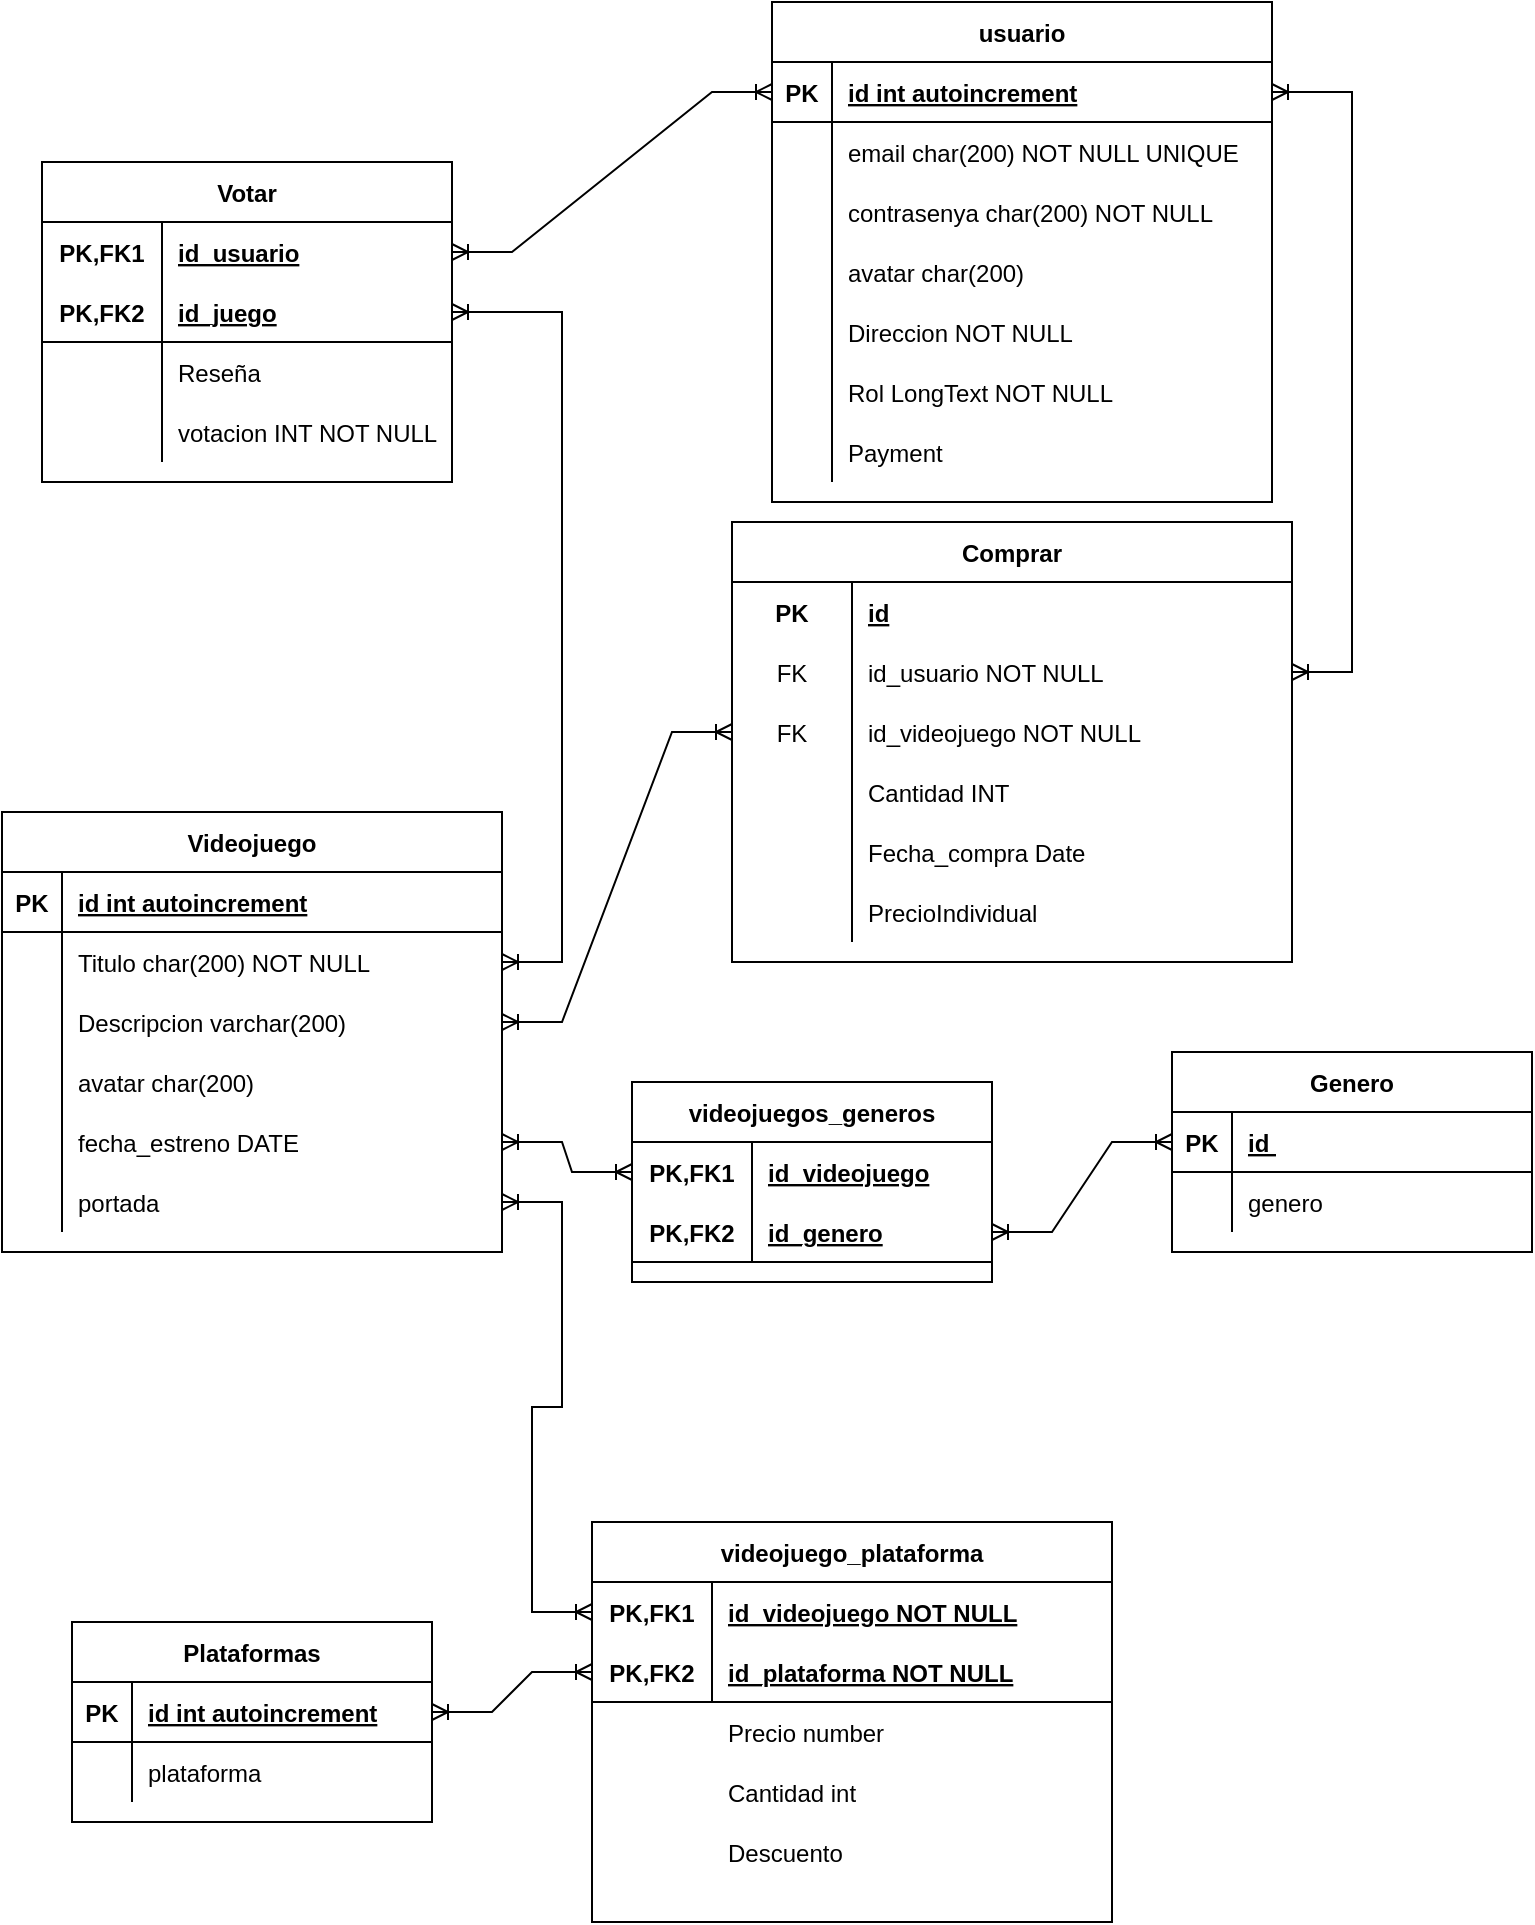 <mxfile version="20.3.0" type="device" pages="2"><diagram id="R2lEEEUBdFMjLlhIrx00" name="Page-1"><mxGraphModel dx="1422" dy="872" grid="1" gridSize="10" guides="1" tooltips="1" connect="1" arrows="1" fold="1" page="1" pageScale="1" pageWidth="850" pageHeight="1100" math="0" shadow="0" extFonts="Permanent Marker^https://fonts.googleapis.com/css?family=Permanent+Marker"><root><mxCell id="0"/><mxCell id="1" parent="0"/><mxCell id="C-vyLk0tnHw3VtMMgP7b-23" value="usuario" style="shape=table;startSize=30;container=1;collapsible=1;childLayout=tableLayout;fixedRows=1;rowLines=0;fontStyle=1;align=center;resizeLast=1;" parent="1" vertex="1"><mxGeometry x="440" y="20" width="250" height="250" as="geometry"/></mxCell><mxCell id="C-vyLk0tnHw3VtMMgP7b-24" value="" style="shape=partialRectangle;collapsible=0;dropTarget=0;pointerEvents=0;fillColor=none;points=[[0,0.5],[1,0.5]];portConstraint=eastwest;top=0;left=0;right=0;bottom=1;" parent="C-vyLk0tnHw3VtMMgP7b-23" vertex="1"><mxGeometry y="30" width="250" height="30" as="geometry"/></mxCell><mxCell id="C-vyLk0tnHw3VtMMgP7b-25" value="PK" style="shape=partialRectangle;overflow=hidden;connectable=0;fillColor=none;top=0;left=0;bottom=0;right=0;fontStyle=1;" parent="C-vyLk0tnHw3VtMMgP7b-24" vertex="1"><mxGeometry width="30" height="30" as="geometry"><mxRectangle width="30" height="30" as="alternateBounds"/></mxGeometry></mxCell><mxCell id="C-vyLk0tnHw3VtMMgP7b-26" value="id int autoincrement" style="shape=partialRectangle;overflow=hidden;connectable=0;fillColor=none;top=0;left=0;bottom=0;right=0;align=left;spacingLeft=6;fontStyle=5;" parent="C-vyLk0tnHw3VtMMgP7b-24" vertex="1"><mxGeometry x="30" width="220" height="30" as="geometry"><mxRectangle width="220" height="30" as="alternateBounds"/></mxGeometry></mxCell><mxCell id="C-vyLk0tnHw3VtMMgP7b-27" value="" style="shape=partialRectangle;collapsible=0;dropTarget=0;pointerEvents=0;fillColor=none;points=[[0,0.5],[1,0.5]];portConstraint=eastwest;top=0;left=0;right=0;bottom=0;" parent="C-vyLk0tnHw3VtMMgP7b-23" vertex="1"><mxGeometry y="60" width="250" height="30" as="geometry"/></mxCell><mxCell id="C-vyLk0tnHw3VtMMgP7b-28" value="" style="shape=partialRectangle;overflow=hidden;connectable=0;fillColor=none;top=0;left=0;bottom=0;right=0;" parent="C-vyLk0tnHw3VtMMgP7b-27" vertex="1"><mxGeometry width="30" height="30" as="geometry"><mxRectangle width="30" height="30" as="alternateBounds"/></mxGeometry></mxCell><mxCell id="C-vyLk0tnHw3VtMMgP7b-29" value="email char(200) NOT NULL UNIQUE" style="shape=partialRectangle;overflow=hidden;connectable=0;fillColor=none;top=0;left=0;bottom=0;right=0;align=left;spacingLeft=6;" parent="C-vyLk0tnHw3VtMMgP7b-27" vertex="1"><mxGeometry x="30" width="220" height="30" as="geometry"><mxRectangle width="220" height="30" as="alternateBounds"/></mxGeometry></mxCell><mxCell id="tqLlN_Lj5cm0P3OpVBZu-2" value="" style="shape=partialRectangle;collapsible=0;dropTarget=0;pointerEvents=0;fillColor=none;points=[[0,0.5],[1,0.5]];portConstraint=eastwest;top=0;left=0;right=0;bottom=0;" parent="C-vyLk0tnHw3VtMMgP7b-23" vertex="1"><mxGeometry y="90" width="250" height="30" as="geometry"/></mxCell><mxCell id="tqLlN_Lj5cm0P3OpVBZu-3" value="" style="shape=partialRectangle;overflow=hidden;connectable=0;fillColor=none;top=0;left=0;bottom=0;right=0;" parent="tqLlN_Lj5cm0P3OpVBZu-2" vertex="1"><mxGeometry width="30" height="30" as="geometry"><mxRectangle width="30" height="30" as="alternateBounds"/></mxGeometry></mxCell><mxCell id="tqLlN_Lj5cm0P3OpVBZu-4" value="contrasenya char(200) NOT NULL" style="shape=partialRectangle;overflow=hidden;connectable=0;fillColor=none;top=0;left=0;bottom=0;right=0;align=left;spacingLeft=6;" parent="tqLlN_Lj5cm0P3OpVBZu-2" vertex="1"><mxGeometry x="30" width="220" height="30" as="geometry"><mxRectangle width="220" height="30" as="alternateBounds"/></mxGeometry></mxCell><mxCell id="tqLlN_Lj5cm0P3OpVBZu-5" value="" style="shape=partialRectangle;collapsible=0;dropTarget=0;pointerEvents=0;fillColor=none;points=[[0,0.5],[1,0.5]];portConstraint=eastwest;top=0;left=0;right=0;bottom=0;" parent="C-vyLk0tnHw3VtMMgP7b-23" vertex="1"><mxGeometry y="120" width="250" height="30" as="geometry"/></mxCell><mxCell id="tqLlN_Lj5cm0P3OpVBZu-6" value="" style="shape=partialRectangle;overflow=hidden;connectable=0;fillColor=none;top=0;left=0;bottom=0;right=0;" parent="tqLlN_Lj5cm0P3OpVBZu-5" vertex="1"><mxGeometry width="30" height="30" as="geometry"><mxRectangle width="30" height="30" as="alternateBounds"/></mxGeometry></mxCell><mxCell id="tqLlN_Lj5cm0P3OpVBZu-7" value="avatar char(200) " style="shape=partialRectangle;overflow=hidden;connectable=0;fillColor=none;top=0;left=0;bottom=0;right=0;align=left;spacingLeft=6;" parent="tqLlN_Lj5cm0P3OpVBZu-5" vertex="1"><mxGeometry x="30" width="220" height="30" as="geometry"><mxRectangle width="220" height="30" as="alternateBounds"/></mxGeometry></mxCell><mxCell id="tqLlN_Lj5cm0P3OpVBZu-9" value="" style="shape=partialRectangle;collapsible=0;dropTarget=0;pointerEvents=0;fillColor=none;points=[[0,0.5],[1,0.5]];portConstraint=eastwest;top=0;left=0;right=0;bottom=0;" parent="C-vyLk0tnHw3VtMMgP7b-23" vertex="1"><mxGeometry y="150" width="250" height="30" as="geometry"/></mxCell><mxCell id="tqLlN_Lj5cm0P3OpVBZu-10" value="" style="shape=partialRectangle;overflow=hidden;connectable=0;fillColor=none;top=0;left=0;bottom=0;right=0;" parent="tqLlN_Lj5cm0P3OpVBZu-9" vertex="1"><mxGeometry width="30" height="30" as="geometry"><mxRectangle width="30" height="30" as="alternateBounds"/></mxGeometry></mxCell><mxCell id="tqLlN_Lj5cm0P3OpVBZu-11" value="Direccion NOT NULL" style="shape=partialRectangle;overflow=hidden;connectable=0;fillColor=none;top=0;left=0;bottom=0;right=0;align=left;spacingLeft=6;" parent="tqLlN_Lj5cm0P3OpVBZu-9" vertex="1"><mxGeometry x="30" width="220" height="30" as="geometry"><mxRectangle width="220" height="30" as="alternateBounds"/></mxGeometry></mxCell><mxCell id="tqLlN_Lj5cm0P3OpVBZu-13" value="" style="shape=partialRectangle;collapsible=0;dropTarget=0;pointerEvents=0;fillColor=none;points=[[0,0.5],[1,0.5]];portConstraint=eastwest;top=0;left=0;right=0;bottom=0;" parent="C-vyLk0tnHw3VtMMgP7b-23" vertex="1"><mxGeometry y="180" width="250" height="30" as="geometry"/></mxCell><mxCell id="tqLlN_Lj5cm0P3OpVBZu-14" value="" style="shape=partialRectangle;overflow=hidden;connectable=0;fillColor=none;top=0;left=0;bottom=0;right=0;" parent="tqLlN_Lj5cm0P3OpVBZu-13" vertex="1"><mxGeometry width="30" height="30" as="geometry"><mxRectangle width="30" height="30" as="alternateBounds"/></mxGeometry></mxCell><mxCell id="tqLlN_Lj5cm0P3OpVBZu-15" value="Rol LongText NOT NULL" style="shape=partialRectangle;overflow=hidden;connectable=0;fillColor=none;top=0;left=0;bottom=0;right=0;align=left;spacingLeft=6;" parent="tqLlN_Lj5cm0P3OpVBZu-13" vertex="1"><mxGeometry x="30" width="220" height="30" as="geometry"><mxRectangle width="220" height="30" as="alternateBounds"/></mxGeometry></mxCell><mxCell id="itilR8NufZcx-n0RE0fX-5" value="" style="shape=partialRectangle;collapsible=0;dropTarget=0;pointerEvents=0;fillColor=none;points=[[0,0.5],[1,0.5]];portConstraint=eastwest;top=0;left=0;right=0;bottom=0;" parent="C-vyLk0tnHw3VtMMgP7b-23" vertex="1"><mxGeometry y="210" width="250" height="30" as="geometry"/></mxCell><mxCell id="itilR8NufZcx-n0RE0fX-6" value="" style="shape=partialRectangle;overflow=hidden;connectable=0;fillColor=none;top=0;left=0;bottom=0;right=0;" parent="itilR8NufZcx-n0RE0fX-5" vertex="1"><mxGeometry width="30" height="30" as="geometry"><mxRectangle width="30" height="30" as="alternateBounds"/></mxGeometry></mxCell><mxCell id="itilR8NufZcx-n0RE0fX-7" value="Payment" style="shape=partialRectangle;overflow=hidden;connectable=0;fillColor=none;top=0;left=0;bottom=0;right=0;align=left;spacingLeft=6;" parent="itilR8NufZcx-n0RE0fX-5" vertex="1"><mxGeometry x="30" width="220" height="30" as="geometry"><mxRectangle width="220" height="30" as="alternateBounds"/></mxGeometry></mxCell><mxCell id="tqLlN_Lj5cm0P3OpVBZu-16" value="Videojuego" style="shape=table;startSize=30;container=1;collapsible=1;childLayout=tableLayout;fixedRows=1;rowLines=0;fontStyle=1;align=center;resizeLast=1;" parent="1" vertex="1"><mxGeometry x="55" y="425" width="250" height="220" as="geometry"/></mxCell><mxCell id="tqLlN_Lj5cm0P3OpVBZu-17" value="" style="shape=partialRectangle;collapsible=0;dropTarget=0;pointerEvents=0;fillColor=none;points=[[0,0.5],[1,0.5]];portConstraint=eastwest;top=0;left=0;right=0;bottom=1;" parent="tqLlN_Lj5cm0P3OpVBZu-16" vertex="1"><mxGeometry y="30" width="250" height="30" as="geometry"/></mxCell><mxCell id="tqLlN_Lj5cm0P3OpVBZu-18" value="PK" style="shape=partialRectangle;overflow=hidden;connectable=0;fillColor=none;top=0;left=0;bottom=0;right=0;fontStyle=1;" parent="tqLlN_Lj5cm0P3OpVBZu-17" vertex="1"><mxGeometry width="30" height="30" as="geometry"><mxRectangle width="30" height="30" as="alternateBounds"/></mxGeometry></mxCell><mxCell id="tqLlN_Lj5cm0P3OpVBZu-19" value="id int autoincrement" style="shape=partialRectangle;overflow=hidden;connectable=0;fillColor=none;top=0;left=0;bottom=0;right=0;align=left;spacingLeft=6;fontStyle=5;" parent="tqLlN_Lj5cm0P3OpVBZu-17" vertex="1"><mxGeometry x="30" width="220" height="30" as="geometry"><mxRectangle width="220" height="30" as="alternateBounds"/></mxGeometry></mxCell><mxCell id="tqLlN_Lj5cm0P3OpVBZu-20" value="" style="shape=partialRectangle;collapsible=0;dropTarget=0;pointerEvents=0;fillColor=none;points=[[0,0.5],[1,0.5]];portConstraint=eastwest;top=0;left=0;right=0;bottom=0;" parent="tqLlN_Lj5cm0P3OpVBZu-16" vertex="1"><mxGeometry y="60" width="250" height="30" as="geometry"/></mxCell><mxCell id="tqLlN_Lj5cm0P3OpVBZu-21" value="" style="shape=partialRectangle;overflow=hidden;connectable=0;fillColor=none;top=0;left=0;bottom=0;right=0;" parent="tqLlN_Lj5cm0P3OpVBZu-20" vertex="1"><mxGeometry width="30" height="30" as="geometry"><mxRectangle width="30" height="30" as="alternateBounds"/></mxGeometry></mxCell><mxCell id="tqLlN_Lj5cm0P3OpVBZu-22" value="Titulo char(200) NOT NULL" style="shape=partialRectangle;overflow=hidden;connectable=0;fillColor=none;top=0;left=0;bottom=0;right=0;align=left;spacingLeft=6;" parent="tqLlN_Lj5cm0P3OpVBZu-20" vertex="1"><mxGeometry x="30" width="220" height="30" as="geometry"><mxRectangle width="220" height="30" as="alternateBounds"/></mxGeometry></mxCell><mxCell id="tqLlN_Lj5cm0P3OpVBZu-23" value="" style="shape=partialRectangle;collapsible=0;dropTarget=0;pointerEvents=0;fillColor=none;points=[[0,0.5],[1,0.5]];portConstraint=eastwest;top=0;left=0;right=0;bottom=0;" parent="tqLlN_Lj5cm0P3OpVBZu-16" vertex="1"><mxGeometry y="90" width="250" height="30" as="geometry"/></mxCell><mxCell id="tqLlN_Lj5cm0P3OpVBZu-24" value="" style="shape=partialRectangle;overflow=hidden;connectable=0;fillColor=none;top=0;left=0;bottom=0;right=0;" parent="tqLlN_Lj5cm0P3OpVBZu-23" vertex="1"><mxGeometry width="30" height="30" as="geometry"><mxRectangle width="30" height="30" as="alternateBounds"/></mxGeometry></mxCell><mxCell id="tqLlN_Lj5cm0P3OpVBZu-25" value="Descripcion varchar(200)" style="shape=partialRectangle;overflow=hidden;connectable=0;fillColor=none;top=0;left=0;bottom=0;right=0;align=left;spacingLeft=6;" parent="tqLlN_Lj5cm0P3OpVBZu-23" vertex="1"><mxGeometry x="30" width="220" height="30" as="geometry"><mxRectangle width="220" height="30" as="alternateBounds"/></mxGeometry></mxCell><mxCell id="tqLlN_Lj5cm0P3OpVBZu-26" value="" style="shape=partialRectangle;collapsible=0;dropTarget=0;pointerEvents=0;fillColor=none;points=[[0,0.5],[1,0.5]];portConstraint=eastwest;top=0;left=0;right=0;bottom=0;" parent="tqLlN_Lj5cm0P3OpVBZu-16" vertex="1"><mxGeometry y="120" width="250" height="30" as="geometry"/></mxCell><mxCell id="tqLlN_Lj5cm0P3OpVBZu-27" value="" style="shape=partialRectangle;overflow=hidden;connectable=0;fillColor=none;top=0;left=0;bottom=0;right=0;" parent="tqLlN_Lj5cm0P3OpVBZu-26" vertex="1"><mxGeometry width="30" height="30" as="geometry"><mxRectangle width="30" height="30" as="alternateBounds"/></mxGeometry></mxCell><mxCell id="tqLlN_Lj5cm0P3OpVBZu-28" value="avatar char(200) " style="shape=partialRectangle;overflow=hidden;connectable=0;fillColor=none;top=0;left=0;bottom=0;right=0;align=left;spacingLeft=6;" parent="tqLlN_Lj5cm0P3OpVBZu-26" vertex="1"><mxGeometry x="30" width="220" height="30" as="geometry"><mxRectangle width="220" height="30" as="alternateBounds"/></mxGeometry></mxCell><mxCell id="tqLlN_Lj5cm0P3OpVBZu-35" value="" style="shape=partialRectangle;collapsible=0;dropTarget=0;pointerEvents=0;fillColor=none;points=[[0,0.5],[1,0.5]];portConstraint=eastwest;top=0;left=0;right=0;bottom=0;" parent="tqLlN_Lj5cm0P3OpVBZu-16" vertex="1"><mxGeometry y="150" width="250" height="30" as="geometry"/></mxCell><mxCell id="tqLlN_Lj5cm0P3OpVBZu-36" value="" style="shape=partialRectangle;overflow=hidden;connectable=0;fillColor=none;top=0;left=0;bottom=0;right=0;" parent="tqLlN_Lj5cm0P3OpVBZu-35" vertex="1"><mxGeometry width="30" height="30" as="geometry"><mxRectangle width="30" height="30" as="alternateBounds"/></mxGeometry></mxCell><mxCell id="tqLlN_Lj5cm0P3OpVBZu-37" value="fecha_estreno DATE" style="shape=partialRectangle;overflow=hidden;connectable=0;fillColor=none;top=0;left=0;bottom=0;right=0;align=left;spacingLeft=6;" parent="tqLlN_Lj5cm0P3OpVBZu-35" vertex="1"><mxGeometry x="30" width="220" height="30" as="geometry"><mxRectangle width="220" height="30" as="alternateBounds"/></mxGeometry></mxCell><mxCell id="tqLlN_Lj5cm0P3OpVBZu-38" value="" style="shape=partialRectangle;collapsible=0;dropTarget=0;pointerEvents=0;fillColor=none;points=[[0,0.5],[1,0.5]];portConstraint=eastwest;top=0;left=0;right=0;bottom=0;" parent="tqLlN_Lj5cm0P3OpVBZu-16" vertex="1"><mxGeometry y="180" width="250" height="30" as="geometry"/></mxCell><mxCell id="tqLlN_Lj5cm0P3OpVBZu-39" value="" style="shape=partialRectangle;overflow=hidden;connectable=0;fillColor=none;top=0;left=0;bottom=0;right=0;" parent="tqLlN_Lj5cm0P3OpVBZu-38" vertex="1"><mxGeometry width="30" height="30" as="geometry"><mxRectangle width="30" height="30" as="alternateBounds"/></mxGeometry></mxCell><mxCell id="tqLlN_Lj5cm0P3OpVBZu-40" value="portada" style="shape=partialRectangle;overflow=hidden;connectable=0;fillColor=none;top=0;left=0;bottom=0;right=0;align=left;spacingLeft=6;" parent="tqLlN_Lj5cm0P3OpVBZu-38" vertex="1"><mxGeometry x="30" width="220" height="30" as="geometry"><mxRectangle width="220" height="30" as="alternateBounds"/></mxGeometry></mxCell><mxCell id="tqLlN_Lj5cm0P3OpVBZu-54" value="videojuego_plataforma" style="shape=table;startSize=30;container=1;collapsible=1;childLayout=tableLayout;fixedRows=1;rowLines=0;fontStyle=1;align=center;resizeLast=1;" parent="1" vertex="1"><mxGeometry x="350" y="780" width="260" height="200" as="geometry"/></mxCell><mxCell id="tqLlN_Lj5cm0P3OpVBZu-55" value="" style="shape=tableRow;horizontal=0;startSize=0;swimlaneHead=0;swimlaneBody=0;fillColor=none;collapsible=0;dropTarget=0;points=[[0,0.5],[1,0.5]];portConstraint=eastwest;top=0;left=0;right=0;bottom=0;" parent="tqLlN_Lj5cm0P3OpVBZu-54" vertex="1"><mxGeometry y="30" width="260" height="30" as="geometry"/></mxCell><mxCell id="tqLlN_Lj5cm0P3OpVBZu-56" value="PK,FK1" style="shape=partialRectangle;connectable=0;fillColor=none;top=0;left=0;bottom=0;right=0;fontStyle=1;overflow=hidden;" parent="tqLlN_Lj5cm0P3OpVBZu-55" vertex="1"><mxGeometry width="60" height="30" as="geometry"><mxRectangle width="60" height="30" as="alternateBounds"/></mxGeometry></mxCell><mxCell id="tqLlN_Lj5cm0P3OpVBZu-57" value="id_videojuego NOT NULL" style="shape=partialRectangle;connectable=0;fillColor=none;top=0;left=0;bottom=0;right=0;align=left;spacingLeft=6;fontStyle=5;overflow=hidden;" parent="tqLlN_Lj5cm0P3OpVBZu-55" vertex="1"><mxGeometry x="60" width="200" height="30" as="geometry"><mxRectangle width="200" height="30" as="alternateBounds"/></mxGeometry></mxCell><mxCell id="tqLlN_Lj5cm0P3OpVBZu-58" value="" style="shape=tableRow;horizontal=0;startSize=0;swimlaneHead=0;swimlaneBody=0;fillColor=none;collapsible=0;dropTarget=0;points=[[0,0.5],[1,0.5]];portConstraint=eastwest;top=0;left=0;right=0;bottom=1;" parent="tqLlN_Lj5cm0P3OpVBZu-54" vertex="1"><mxGeometry y="60" width="260" height="30" as="geometry"/></mxCell><mxCell id="tqLlN_Lj5cm0P3OpVBZu-59" value="PK,FK2" style="shape=partialRectangle;connectable=0;fillColor=none;top=0;left=0;bottom=0;right=0;fontStyle=1;overflow=hidden;" parent="tqLlN_Lj5cm0P3OpVBZu-58" vertex="1"><mxGeometry width="60" height="30" as="geometry"><mxRectangle width="60" height="30" as="alternateBounds"/></mxGeometry></mxCell><mxCell id="tqLlN_Lj5cm0P3OpVBZu-60" value="id_plataforma NOT NULL" style="shape=partialRectangle;connectable=0;fillColor=none;top=0;left=0;bottom=0;right=0;align=left;spacingLeft=6;fontStyle=5;overflow=hidden;" parent="tqLlN_Lj5cm0P3OpVBZu-58" vertex="1"><mxGeometry x="60" width="200" height="30" as="geometry"><mxRectangle width="200" height="30" as="alternateBounds"/></mxGeometry></mxCell><mxCell id="tqLlN_Lj5cm0P3OpVBZu-67" value="Plataformas" style="shape=table;startSize=30;container=1;collapsible=1;childLayout=tableLayout;fixedRows=1;rowLines=0;fontStyle=1;align=center;resizeLast=1;" parent="1" vertex="1"><mxGeometry x="90" y="830" width="180" height="100" as="geometry"/></mxCell><mxCell id="tqLlN_Lj5cm0P3OpVBZu-68" value="" style="shape=tableRow;horizontal=0;startSize=0;swimlaneHead=0;swimlaneBody=0;fillColor=none;collapsible=0;dropTarget=0;points=[[0,0.5],[1,0.5]];portConstraint=eastwest;top=0;left=0;right=0;bottom=1;" parent="tqLlN_Lj5cm0P3OpVBZu-67" vertex="1"><mxGeometry y="30" width="180" height="30" as="geometry"/></mxCell><mxCell id="tqLlN_Lj5cm0P3OpVBZu-69" value="PK" style="shape=partialRectangle;connectable=0;fillColor=none;top=0;left=0;bottom=0;right=0;fontStyle=1;overflow=hidden;" parent="tqLlN_Lj5cm0P3OpVBZu-68" vertex="1"><mxGeometry width="30" height="30" as="geometry"><mxRectangle width="30" height="30" as="alternateBounds"/></mxGeometry></mxCell><mxCell id="tqLlN_Lj5cm0P3OpVBZu-70" value="id int autoincrement" style="shape=partialRectangle;connectable=0;fillColor=none;top=0;left=0;bottom=0;right=0;align=left;spacingLeft=6;fontStyle=5;overflow=hidden;" parent="tqLlN_Lj5cm0P3OpVBZu-68" vertex="1"><mxGeometry x="30" width="150" height="30" as="geometry"><mxRectangle width="150" height="30" as="alternateBounds"/></mxGeometry></mxCell><mxCell id="tqLlN_Lj5cm0P3OpVBZu-71" value="" style="shape=tableRow;horizontal=0;startSize=0;swimlaneHead=0;swimlaneBody=0;fillColor=none;collapsible=0;dropTarget=0;points=[[0,0.5],[1,0.5]];portConstraint=eastwest;top=0;left=0;right=0;bottom=0;" parent="tqLlN_Lj5cm0P3OpVBZu-67" vertex="1"><mxGeometry y="60" width="180" height="30" as="geometry"/></mxCell><mxCell id="tqLlN_Lj5cm0P3OpVBZu-72" value="" style="shape=partialRectangle;connectable=0;fillColor=none;top=0;left=0;bottom=0;right=0;editable=1;overflow=hidden;" parent="tqLlN_Lj5cm0P3OpVBZu-71" vertex="1"><mxGeometry width="30" height="30" as="geometry"><mxRectangle width="30" height="30" as="alternateBounds"/></mxGeometry></mxCell><mxCell id="tqLlN_Lj5cm0P3OpVBZu-73" value="plataforma" style="shape=partialRectangle;connectable=0;fillColor=none;top=0;left=0;bottom=0;right=0;align=left;spacingLeft=6;overflow=hidden;" parent="tqLlN_Lj5cm0P3OpVBZu-71" vertex="1"><mxGeometry x="30" width="150" height="30" as="geometry"><mxRectangle width="150" height="30" as="alternateBounds"/></mxGeometry></mxCell><mxCell id="tqLlN_Lj5cm0P3OpVBZu-80" value="" style="edgeStyle=entityRelationEdgeStyle;fontSize=12;html=1;endArrow=ERoneToMany;endFill=0;startArrow=ERoneToMany;rounded=0;startFill=0;" parent="1" source="tqLlN_Lj5cm0P3OpVBZu-68" target="tqLlN_Lj5cm0P3OpVBZu-58" edge="1"><mxGeometry width="100" height="100" relative="1" as="geometry"><mxPoint x="330" y="880" as="sourcePoint"/><mxPoint x="430" y="780" as="targetPoint"/></mxGeometry></mxCell><mxCell id="tqLlN_Lj5cm0P3OpVBZu-81" value="" style="edgeStyle=entityRelationEdgeStyle;fontSize=12;html=1;endArrow=ERoneToMany;endFill=0;startArrow=ERoneToMany;rounded=0;startFill=0;" parent="1" source="tqLlN_Lj5cm0P3OpVBZu-38" target="tqLlN_Lj5cm0P3OpVBZu-55" edge="1"><mxGeometry width="100" height="100" relative="1" as="geometry"><mxPoint x="240" y="850" as="sourcePoint"/><mxPoint x="360" y="800" as="targetPoint"/></mxGeometry></mxCell><mxCell id="tqLlN_Lj5cm0P3OpVBZu-82" value="Genero" style="shape=table;startSize=30;container=1;collapsible=1;childLayout=tableLayout;fixedRows=1;rowLines=0;fontStyle=1;align=center;resizeLast=1;" parent="1" vertex="1"><mxGeometry x="640" y="545" width="180" height="100" as="geometry"/></mxCell><mxCell id="tqLlN_Lj5cm0P3OpVBZu-83" value="" style="shape=tableRow;horizontal=0;startSize=0;swimlaneHead=0;swimlaneBody=0;fillColor=none;collapsible=0;dropTarget=0;points=[[0,0.5],[1,0.5]];portConstraint=eastwest;top=0;left=0;right=0;bottom=1;" parent="tqLlN_Lj5cm0P3OpVBZu-82" vertex="1"><mxGeometry y="30" width="180" height="30" as="geometry"/></mxCell><mxCell id="tqLlN_Lj5cm0P3OpVBZu-84" value="PK" style="shape=partialRectangle;connectable=0;fillColor=none;top=0;left=0;bottom=0;right=0;fontStyle=1;overflow=hidden;" parent="tqLlN_Lj5cm0P3OpVBZu-83" vertex="1"><mxGeometry width="30" height="30" as="geometry"><mxRectangle width="30" height="30" as="alternateBounds"/></mxGeometry></mxCell><mxCell id="tqLlN_Lj5cm0P3OpVBZu-85" value="id " style="shape=partialRectangle;connectable=0;fillColor=none;top=0;left=0;bottom=0;right=0;align=left;spacingLeft=6;fontStyle=5;overflow=hidden;" parent="tqLlN_Lj5cm0P3OpVBZu-83" vertex="1"><mxGeometry x="30" width="150" height="30" as="geometry"><mxRectangle width="150" height="30" as="alternateBounds"/></mxGeometry></mxCell><mxCell id="tqLlN_Lj5cm0P3OpVBZu-86" value="" style="shape=tableRow;horizontal=0;startSize=0;swimlaneHead=0;swimlaneBody=0;fillColor=none;collapsible=0;dropTarget=0;points=[[0,0.5],[1,0.5]];portConstraint=eastwest;top=0;left=0;right=0;bottom=0;" parent="tqLlN_Lj5cm0P3OpVBZu-82" vertex="1"><mxGeometry y="60" width="180" height="30" as="geometry"/></mxCell><mxCell id="tqLlN_Lj5cm0P3OpVBZu-87" value="" style="shape=partialRectangle;connectable=0;fillColor=none;top=0;left=0;bottom=0;right=0;editable=1;overflow=hidden;" parent="tqLlN_Lj5cm0P3OpVBZu-86" vertex="1"><mxGeometry width="30" height="30" as="geometry"><mxRectangle width="30" height="30" as="alternateBounds"/></mxGeometry></mxCell><mxCell id="tqLlN_Lj5cm0P3OpVBZu-88" value="genero" style="shape=partialRectangle;connectable=0;fillColor=none;top=0;left=0;bottom=0;right=0;align=left;spacingLeft=6;overflow=hidden;" parent="tqLlN_Lj5cm0P3OpVBZu-86" vertex="1"><mxGeometry x="30" width="150" height="30" as="geometry"><mxRectangle width="150" height="30" as="alternateBounds"/></mxGeometry></mxCell><mxCell id="tqLlN_Lj5cm0P3OpVBZu-103" value="videojuegos_generos" style="shape=table;startSize=30;container=1;collapsible=1;childLayout=tableLayout;fixedRows=1;rowLines=0;fontStyle=1;align=center;resizeLast=1;" parent="1" vertex="1"><mxGeometry x="370" y="560" width="180" height="100" as="geometry"/></mxCell><mxCell id="tqLlN_Lj5cm0P3OpVBZu-104" value="" style="shape=tableRow;horizontal=0;startSize=0;swimlaneHead=0;swimlaneBody=0;fillColor=none;collapsible=0;dropTarget=0;points=[[0,0.5],[1,0.5]];portConstraint=eastwest;top=0;left=0;right=0;bottom=0;" parent="tqLlN_Lj5cm0P3OpVBZu-103" vertex="1"><mxGeometry y="30" width="180" height="30" as="geometry"/></mxCell><mxCell id="tqLlN_Lj5cm0P3OpVBZu-105" value="PK,FK1" style="shape=partialRectangle;connectable=0;fillColor=none;top=0;left=0;bottom=0;right=0;fontStyle=1;overflow=hidden;" parent="tqLlN_Lj5cm0P3OpVBZu-104" vertex="1"><mxGeometry width="60" height="30" as="geometry"><mxRectangle width="60" height="30" as="alternateBounds"/></mxGeometry></mxCell><mxCell id="tqLlN_Lj5cm0P3OpVBZu-106" value="id_videojuego" style="shape=partialRectangle;connectable=0;fillColor=none;top=0;left=0;bottom=0;right=0;align=left;spacingLeft=6;fontStyle=5;overflow=hidden;" parent="tqLlN_Lj5cm0P3OpVBZu-104" vertex="1"><mxGeometry x="60" width="120" height="30" as="geometry"><mxRectangle width="120" height="30" as="alternateBounds"/></mxGeometry></mxCell><mxCell id="tqLlN_Lj5cm0P3OpVBZu-107" value="" style="shape=tableRow;horizontal=0;startSize=0;swimlaneHead=0;swimlaneBody=0;fillColor=none;collapsible=0;dropTarget=0;points=[[0,0.5],[1,0.5]];portConstraint=eastwest;top=0;left=0;right=0;bottom=1;" parent="tqLlN_Lj5cm0P3OpVBZu-103" vertex="1"><mxGeometry y="60" width="180" height="30" as="geometry"/></mxCell><mxCell id="tqLlN_Lj5cm0P3OpVBZu-108" value="PK,FK2" style="shape=partialRectangle;connectable=0;fillColor=none;top=0;left=0;bottom=0;right=0;fontStyle=1;overflow=hidden;" parent="tqLlN_Lj5cm0P3OpVBZu-107" vertex="1"><mxGeometry width="60" height="30" as="geometry"><mxRectangle width="60" height="30" as="alternateBounds"/></mxGeometry></mxCell><mxCell id="tqLlN_Lj5cm0P3OpVBZu-109" value="id_genero" style="shape=partialRectangle;connectable=0;fillColor=none;top=0;left=0;bottom=0;right=0;align=left;spacingLeft=6;fontStyle=5;overflow=hidden;" parent="tqLlN_Lj5cm0P3OpVBZu-107" vertex="1"><mxGeometry x="60" width="120" height="30" as="geometry"><mxRectangle width="120" height="30" as="alternateBounds"/></mxGeometry></mxCell><mxCell id="tqLlN_Lj5cm0P3OpVBZu-116" value="" style="edgeStyle=entityRelationEdgeStyle;fontSize=12;html=1;endArrow=ERoneToMany;endFill=0;startArrow=ERoneToMany;rounded=0;startFill=0;" parent="1" source="tqLlN_Lj5cm0P3OpVBZu-107" target="tqLlN_Lj5cm0P3OpVBZu-83" edge="1"><mxGeometry width="100" height="100" relative="1" as="geometry"><mxPoint x="330" y="740" as="sourcePoint"/><mxPoint x="430" y="640" as="targetPoint"/></mxGeometry></mxCell><mxCell id="tqLlN_Lj5cm0P3OpVBZu-117" value="" style="edgeStyle=entityRelationEdgeStyle;fontSize=12;html=1;endArrow=ERoneToMany;endFill=0;startArrow=ERoneToMany;rounded=0;startFill=0;" parent="1" target="tqLlN_Lj5cm0P3OpVBZu-104" edge="1"><mxGeometry width="100" height="100" relative="1" as="geometry"><mxPoint x="305" y="590" as="sourcePoint"/><mxPoint x="340" y="560" as="targetPoint"/></mxGeometry></mxCell><mxCell id="tqLlN_Lj5cm0P3OpVBZu-118" value="Votar" style="shape=table;startSize=30;container=1;collapsible=1;childLayout=tableLayout;fixedRows=1;rowLines=0;fontStyle=1;align=center;resizeLast=1;" parent="1" vertex="1"><mxGeometry x="75" y="100" width="205" height="160" as="geometry"/></mxCell><mxCell id="tqLlN_Lj5cm0P3OpVBZu-119" value="" style="shape=tableRow;horizontal=0;startSize=0;swimlaneHead=0;swimlaneBody=0;fillColor=none;collapsible=0;dropTarget=0;points=[[0,0.5],[1,0.5]];portConstraint=eastwest;top=0;left=0;right=0;bottom=0;" parent="tqLlN_Lj5cm0P3OpVBZu-118" vertex="1"><mxGeometry y="30" width="205" height="30" as="geometry"/></mxCell><mxCell id="tqLlN_Lj5cm0P3OpVBZu-120" value="PK,FK1" style="shape=partialRectangle;connectable=0;fillColor=none;top=0;left=0;bottom=0;right=0;fontStyle=1;overflow=hidden;" parent="tqLlN_Lj5cm0P3OpVBZu-119" vertex="1"><mxGeometry width="60" height="30" as="geometry"><mxRectangle width="60" height="30" as="alternateBounds"/></mxGeometry></mxCell><mxCell id="tqLlN_Lj5cm0P3OpVBZu-121" value="id_usuario" style="shape=partialRectangle;connectable=0;fillColor=none;top=0;left=0;bottom=0;right=0;align=left;spacingLeft=6;fontStyle=5;overflow=hidden;" parent="tqLlN_Lj5cm0P3OpVBZu-119" vertex="1"><mxGeometry x="60" width="145" height="30" as="geometry"><mxRectangle width="145" height="30" as="alternateBounds"/></mxGeometry></mxCell><mxCell id="tqLlN_Lj5cm0P3OpVBZu-122" value="" style="shape=tableRow;horizontal=0;startSize=0;swimlaneHead=0;swimlaneBody=0;fillColor=none;collapsible=0;dropTarget=0;points=[[0,0.5],[1,0.5]];portConstraint=eastwest;top=0;left=0;right=0;bottom=1;" parent="tqLlN_Lj5cm0P3OpVBZu-118" vertex="1"><mxGeometry y="60" width="205" height="30" as="geometry"/></mxCell><mxCell id="tqLlN_Lj5cm0P3OpVBZu-123" value="PK,FK2" style="shape=partialRectangle;connectable=0;fillColor=none;top=0;left=0;bottom=0;right=0;fontStyle=1;overflow=hidden;" parent="tqLlN_Lj5cm0P3OpVBZu-122" vertex="1"><mxGeometry width="60" height="30" as="geometry"><mxRectangle width="60" height="30" as="alternateBounds"/></mxGeometry></mxCell><mxCell id="tqLlN_Lj5cm0P3OpVBZu-124" value="id_juego" style="shape=partialRectangle;connectable=0;fillColor=none;top=0;left=0;bottom=0;right=0;align=left;spacingLeft=6;fontStyle=5;overflow=hidden;" parent="tqLlN_Lj5cm0P3OpVBZu-122" vertex="1"><mxGeometry x="60" width="145" height="30" as="geometry"><mxRectangle width="145" height="30" as="alternateBounds"/></mxGeometry></mxCell><mxCell id="tqLlN_Lj5cm0P3OpVBZu-125" value="" style="shape=tableRow;horizontal=0;startSize=0;swimlaneHead=0;swimlaneBody=0;fillColor=none;collapsible=0;dropTarget=0;points=[[0,0.5],[1,0.5]];portConstraint=eastwest;top=0;left=0;right=0;bottom=0;" parent="tqLlN_Lj5cm0P3OpVBZu-118" vertex="1"><mxGeometry y="90" width="205" height="30" as="geometry"/></mxCell><mxCell id="tqLlN_Lj5cm0P3OpVBZu-126" value="" style="shape=partialRectangle;connectable=0;fillColor=none;top=0;left=0;bottom=0;right=0;editable=1;overflow=hidden;" parent="tqLlN_Lj5cm0P3OpVBZu-125" vertex="1"><mxGeometry width="60" height="30" as="geometry"><mxRectangle width="60" height="30" as="alternateBounds"/></mxGeometry></mxCell><mxCell id="tqLlN_Lj5cm0P3OpVBZu-127" value="Reseña" style="shape=partialRectangle;connectable=0;fillColor=none;top=0;left=0;bottom=0;right=0;align=left;spacingLeft=6;overflow=hidden;" parent="tqLlN_Lj5cm0P3OpVBZu-125" vertex="1"><mxGeometry x="60" width="145" height="30" as="geometry"><mxRectangle width="145" height="30" as="alternateBounds"/></mxGeometry></mxCell><mxCell id="tqLlN_Lj5cm0P3OpVBZu-128" value="" style="shape=tableRow;horizontal=0;startSize=0;swimlaneHead=0;swimlaneBody=0;fillColor=none;collapsible=0;dropTarget=0;points=[[0,0.5],[1,0.5]];portConstraint=eastwest;top=0;left=0;right=0;bottom=0;" parent="tqLlN_Lj5cm0P3OpVBZu-118" vertex="1"><mxGeometry y="120" width="205" height="30" as="geometry"/></mxCell><mxCell id="tqLlN_Lj5cm0P3OpVBZu-129" value="" style="shape=partialRectangle;connectable=0;fillColor=none;top=0;left=0;bottom=0;right=0;editable=1;overflow=hidden;" parent="tqLlN_Lj5cm0P3OpVBZu-128" vertex="1"><mxGeometry width="60" height="30" as="geometry"><mxRectangle width="60" height="30" as="alternateBounds"/></mxGeometry></mxCell><mxCell id="tqLlN_Lj5cm0P3OpVBZu-130" value="votacion INT NOT NULL" style="shape=partialRectangle;connectable=0;fillColor=none;top=0;left=0;bottom=0;right=0;align=left;spacingLeft=6;overflow=hidden;" parent="tqLlN_Lj5cm0P3OpVBZu-128" vertex="1"><mxGeometry x="60" width="145" height="30" as="geometry"><mxRectangle width="145" height="30" as="alternateBounds"/></mxGeometry></mxCell><mxCell id="tqLlN_Lj5cm0P3OpVBZu-131" value="Comprar" style="shape=table;startSize=30;container=1;collapsible=1;childLayout=tableLayout;fixedRows=1;rowLines=0;fontStyle=1;align=center;resizeLast=1;" parent="1" vertex="1"><mxGeometry x="420" y="280" width="280" height="220.0" as="geometry"/></mxCell><mxCell id="tqLlN_Lj5cm0P3OpVBZu-132" value="" style="shape=tableRow;horizontal=0;startSize=0;swimlaneHead=0;swimlaneBody=0;fillColor=none;collapsible=0;dropTarget=0;points=[[0,0.5],[1,0.5]];portConstraint=eastwest;top=0;left=0;right=0;bottom=0;dashed=1;dashPattern=1 1;" parent="tqLlN_Lj5cm0P3OpVBZu-131" vertex="1"><mxGeometry y="30" width="280" height="30" as="geometry"/></mxCell><mxCell id="tqLlN_Lj5cm0P3OpVBZu-133" value="PK" style="shape=partialRectangle;connectable=0;fillColor=none;top=0;left=0;bottom=0;right=0;fontStyle=1;overflow=hidden;" parent="tqLlN_Lj5cm0P3OpVBZu-132" vertex="1"><mxGeometry width="60" height="30" as="geometry"><mxRectangle width="60" height="30" as="alternateBounds"/></mxGeometry></mxCell><mxCell id="tqLlN_Lj5cm0P3OpVBZu-134" value="id" style="shape=partialRectangle;connectable=0;fillColor=none;top=0;left=0;bottom=0;right=0;align=left;spacingLeft=6;fontStyle=5;overflow=hidden;" parent="tqLlN_Lj5cm0P3OpVBZu-132" vertex="1"><mxGeometry x="60" width="220" height="30" as="geometry"><mxRectangle width="220" height="30" as="alternateBounds"/></mxGeometry></mxCell><mxCell id="tqLlN_Lj5cm0P3OpVBZu-138" value="" style="shape=tableRow;horizontal=0;startSize=0;swimlaneHead=0;swimlaneBody=0;fillColor=none;collapsible=0;dropTarget=0;points=[[0,0.5],[1,0.5]];portConstraint=eastwest;top=0;left=0;right=0;bottom=0;" parent="tqLlN_Lj5cm0P3OpVBZu-131" vertex="1"><mxGeometry y="60" width="280" height="30" as="geometry"/></mxCell><mxCell id="tqLlN_Lj5cm0P3OpVBZu-139" value="FK" style="shape=partialRectangle;connectable=0;fillColor=none;top=0;left=0;bottom=0;right=0;editable=1;overflow=hidden;" parent="tqLlN_Lj5cm0P3OpVBZu-138" vertex="1"><mxGeometry width="60" height="30" as="geometry"><mxRectangle width="60" height="30" as="alternateBounds"/></mxGeometry></mxCell><mxCell id="tqLlN_Lj5cm0P3OpVBZu-140" value="id_usuario NOT NULL" style="shape=partialRectangle;connectable=0;fillColor=none;top=0;left=0;bottom=0;right=0;align=left;spacingLeft=6;overflow=hidden;" parent="tqLlN_Lj5cm0P3OpVBZu-138" vertex="1"><mxGeometry x="60" width="220" height="30" as="geometry"><mxRectangle width="220" height="30" as="alternateBounds"/></mxGeometry></mxCell><mxCell id="tqLlN_Lj5cm0P3OpVBZu-141" value="" style="shape=tableRow;horizontal=0;startSize=0;swimlaneHead=0;swimlaneBody=0;fillColor=none;collapsible=0;dropTarget=0;points=[[0,0.5],[1,0.5]];portConstraint=eastwest;top=0;left=0;right=0;bottom=0;" parent="tqLlN_Lj5cm0P3OpVBZu-131" vertex="1"><mxGeometry y="90" width="280" height="30" as="geometry"/></mxCell><mxCell id="tqLlN_Lj5cm0P3OpVBZu-142" value="FK" style="shape=partialRectangle;connectable=0;fillColor=none;top=0;left=0;bottom=0;right=0;editable=1;overflow=hidden;" parent="tqLlN_Lj5cm0P3OpVBZu-141" vertex="1"><mxGeometry width="60" height="30" as="geometry"><mxRectangle width="60" height="30" as="alternateBounds"/></mxGeometry></mxCell><mxCell id="tqLlN_Lj5cm0P3OpVBZu-143" value="id_videojuego NOT NULL" style="shape=partialRectangle;connectable=0;fillColor=none;top=0;left=0;bottom=0;right=0;align=left;spacingLeft=6;overflow=hidden;" parent="tqLlN_Lj5cm0P3OpVBZu-141" vertex="1"><mxGeometry x="60" width="220" height="30" as="geometry"><mxRectangle width="220" height="30" as="alternateBounds"/></mxGeometry></mxCell><mxCell id="tqLlN_Lj5cm0P3OpVBZu-144" value="" style="shape=tableRow;horizontal=0;startSize=0;swimlaneHead=0;swimlaneBody=0;fillColor=none;collapsible=0;dropTarget=0;points=[[0,0.5],[1,0.5]];portConstraint=eastwest;top=0;left=0;right=0;bottom=0;" parent="tqLlN_Lj5cm0P3OpVBZu-131" vertex="1"><mxGeometry y="120" width="280" height="30" as="geometry"/></mxCell><mxCell id="tqLlN_Lj5cm0P3OpVBZu-145" value="" style="shape=partialRectangle;connectable=0;fillColor=none;top=0;left=0;bottom=0;right=0;editable=1;overflow=hidden;" parent="tqLlN_Lj5cm0P3OpVBZu-144" vertex="1"><mxGeometry width="60" height="30" as="geometry"><mxRectangle width="60" height="30" as="alternateBounds"/></mxGeometry></mxCell><mxCell id="tqLlN_Lj5cm0P3OpVBZu-146" value="Cantidad INT" style="shape=partialRectangle;connectable=0;fillColor=none;top=0;left=0;bottom=0;right=0;align=left;spacingLeft=6;overflow=hidden;" parent="tqLlN_Lj5cm0P3OpVBZu-144" vertex="1"><mxGeometry x="60" width="220" height="30" as="geometry"><mxRectangle width="220" height="30" as="alternateBounds"/></mxGeometry></mxCell><mxCell id="tqLlN_Lj5cm0P3OpVBZu-151" value="" style="shape=tableRow;horizontal=0;startSize=0;swimlaneHead=0;swimlaneBody=0;fillColor=none;collapsible=0;dropTarget=0;points=[[0,0.5],[1,0.5]];portConstraint=eastwest;top=0;left=0;right=0;bottom=0;" parent="tqLlN_Lj5cm0P3OpVBZu-131" vertex="1"><mxGeometry y="150" width="280" height="30" as="geometry"/></mxCell><mxCell id="tqLlN_Lj5cm0P3OpVBZu-152" value="" style="shape=partialRectangle;connectable=0;fillColor=none;top=0;left=0;bottom=0;right=0;editable=1;overflow=hidden;" parent="tqLlN_Lj5cm0P3OpVBZu-151" vertex="1"><mxGeometry width="60" height="30" as="geometry"><mxRectangle width="60" height="30" as="alternateBounds"/></mxGeometry></mxCell><mxCell id="tqLlN_Lj5cm0P3OpVBZu-153" value="Fecha_compra Date" style="shape=partialRectangle;connectable=0;fillColor=none;top=0;left=0;bottom=0;right=0;align=left;spacingLeft=6;overflow=hidden;" parent="tqLlN_Lj5cm0P3OpVBZu-151" vertex="1"><mxGeometry x="60" width="220" height="30" as="geometry"><mxRectangle width="220" height="30" as="alternateBounds"/></mxGeometry></mxCell><mxCell id="BYW-f8hZp1uxAcI9hF7P-1" value="" style="shape=tableRow;horizontal=0;startSize=0;swimlaneHead=0;swimlaneBody=0;fillColor=none;collapsible=0;dropTarget=0;points=[[0,0.5],[1,0.5]];portConstraint=eastwest;top=0;left=0;right=0;bottom=0;" parent="tqLlN_Lj5cm0P3OpVBZu-131" vertex="1"><mxGeometry y="180" width="280" height="30" as="geometry"/></mxCell><mxCell id="BYW-f8hZp1uxAcI9hF7P-2" value="" style="shape=partialRectangle;connectable=0;fillColor=none;top=0;left=0;bottom=0;right=0;editable=1;overflow=hidden;" parent="BYW-f8hZp1uxAcI9hF7P-1" vertex="1"><mxGeometry width="60" height="30" as="geometry"><mxRectangle width="60" height="30" as="alternateBounds"/></mxGeometry></mxCell><mxCell id="BYW-f8hZp1uxAcI9hF7P-3" value="PrecioIndividual" style="shape=partialRectangle;connectable=0;fillColor=none;top=0;left=0;bottom=0;right=0;align=left;spacingLeft=6;overflow=hidden;" parent="BYW-f8hZp1uxAcI9hF7P-1" vertex="1"><mxGeometry x="60" width="220" height="30" as="geometry"><mxRectangle width="220" height="30" as="alternateBounds"/></mxGeometry></mxCell><mxCell id="tqLlN_Lj5cm0P3OpVBZu-147" value="" style="edgeStyle=entityRelationEdgeStyle;fontSize=12;html=1;endArrow=ERoneToMany;startArrow=ERoneToMany;rounded=0;" parent="1" source="tqLlN_Lj5cm0P3OpVBZu-119" target="C-vyLk0tnHw3VtMMgP7b-24" edge="1"><mxGeometry width="100" height="100" relative="1" as="geometry"><mxPoint x="330" y="330" as="sourcePoint"/><mxPoint x="430" y="230" as="targetPoint"/></mxGeometry></mxCell><mxCell id="tqLlN_Lj5cm0P3OpVBZu-148" value="" style="edgeStyle=entityRelationEdgeStyle;fontSize=12;html=1;endArrow=ERoneToMany;startArrow=ERoneToMany;rounded=0;startFill=0;" parent="1" source="tqLlN_Lj5cm0P3OpVBZu-20" target="tqLlN_Lj5cm0P3OpVBZu-122" edge="1"><mxGeometry width="100" height="100" relative="1" as="geometry"><mxPoint x="330" y="330" as="sourcePoint"/><mxPoint x="430" y="230" as="targetPoint"/></mxGeometry></mxCell><mxCell id="tqLlN_Lj5cm0P3OpVBZu-149" value="" style="edgeStyle=entityRelationEdgeStyle;fontSize=12;html=1;endArrow=ERoneToMany;startArrow=ERoneToMany;rounded=0;" parent="1" source="C-vyLk0tnHw3VtMMgP7b-24" target="tqLlN_Lj5cm0P3OpVBZu-138" edge="1"><mxGeometry width="100" height="100" relative="1" as="geometry"><mxPoint x="330" y="420" as="sourcePoint"/><mxPoint x="430" y="320" as="targetPoint"/></mxGeometry></mxCell><mxCell id="tqLlN_Lj5cm0P3OpVBZu-150" value="" style="edgeStyle=entityRelationEdgeStyle;fontSize=12;html=1;endArrow=ERoneToMany;startArrow=ERoneToMany;rounded=0;startFill=0;" parent="1" source="tqLlN_Lj5cm0P3OpVBZu-23" target="tqLlN_Lj5cm0P3OpVBZu-141" edge="1"><mxGeometry width="100" height="100" relative="1" as="geometry"><mxPoint x="330" y="470" as="sourcePoint"/><mxPoint x="430" y="370" as="targetPoint"/></mxGeometry></mxCell><mxCell id="itilR8NufZcx-n0RE0fX-1" value="" style="shape=tableRow;horizontal=0;startSize=0;swimlaneHead=0;swimlaneBody=0;fillColor=none;collapsible=0;dropTarget=0;points=[[0,0.5],[1,0.5]];portConstraint=eastwest;top=0;left=0;right=0;bottom=0;" parent="1" vertex="1"><mxGeometry x="440" y="860" width="180" height="30" as="geometry"/></mxCell><mxCell id="itilR8NufZcx-n0RE0fX-2" value="" style="shape=partialRectangle;connectable=0;fillColor=none;top=0;left=0;bottom=0;right=0;editable=1;overflow=hidden;" parent="itilR8NufZcx-n0RE0fX-1" vertex="1"><mxGeometry width="60" height="30" as="geometry"><mxRectangle width="60" height="30" as="alternateBounds"/></mxGeometry></mxCell><mxCell id="itilR8NufZcx-n0RE0fX-3" value="Precio number" style="shape=partialRectangle;connectable=0;fillColor=none;top=0;left=0;bottom=0;right=0;align=left;spacingLeft=6;overflow=hidden;" parent="1" vertex="1"><mxGeometry x="410" y="870" width="120" height="30" as="geometry"><mxRectangle width="120" height="30" as="alternateBounds"/></mxGeometry></mxCell><mxCell id="itilR8NufZcx-n0RE0fX-4" value="Cantidad int" style="shape=partialRectangle;connectable=0;fillColor=none;top=0;left=0;bottom=0;right=0;align=left;spacingLeft=6;overflow=hidden;" parent="1" vertex="1"><mxGeometry x="410" y="900" width="120" height="30" as="geometry"><mxRectangle width="120" height="30" as="alternateBounds"/></mxGeometry></mxCell><mxCell id="zvhhNT8KAC-i6ForQvzd-2" value="Descuento" style="shape=partialRectangle;connectable=0;fillColor=none;top=0;left=0;bottom=0;right=0;align=left;spacingLeft=6;overflow=hidden;" vertex="1" parent="1"><mxGeometry x="410" y="930" width="120" height="30" as="geometry"><mxRectangle width="120" height="30" as="alternateBounds"/></mxGeometry></mxCell></root></mxGraphModel></diagram><diagram id="c5EYQwomQDve_95R5rJO" name="Page-2"><mxGraphModel dx="1422" dy="872" grid="1" gridSize="10" guides="1" tooltips="1" connect="1" arrows="1" fold="1" page="1" pageScale="1" pageWidth="850" pageHeight="1400" math="0" shadow="0"><root><mxCell id="0"/><mxCell id="1" parent="0"/></root></mxGraphModel></diagram></mxfile>